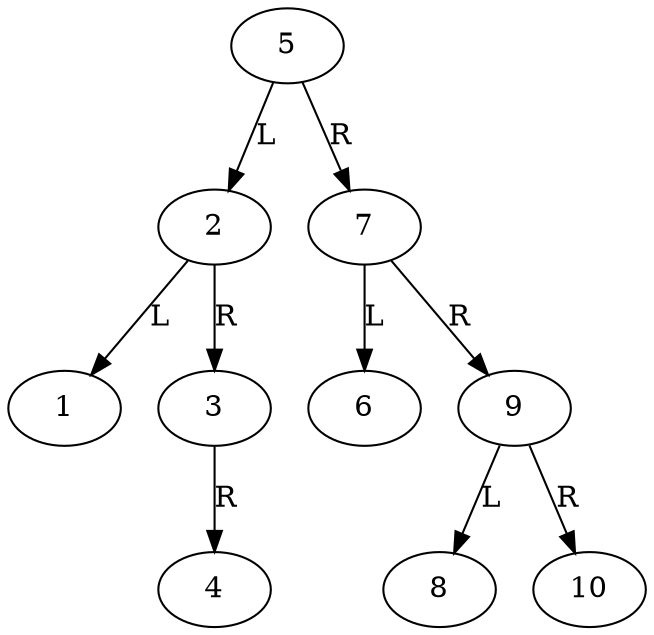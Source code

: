 digraph G {
    5 [label="5"];
    5 -> 2 [label="L"];
    2 [label="2"];
    2 -> 1 [label="L"];
    1 [label="1"];
    2 -> 3 [label="R"];
    3 [label="3"];
    3 -> 4 [label="R"];
    4 [label="4"];
    5 -> 7 [label="R"];
    7 [label="7"];
    7 -> 6 [label="L"];
    6 [label="6"];
    7 -> 9 [label="R"];
    9 [label="9"];
    9 -> 8 [label="L"];
    8 [label="8"];
    9 -> 10 [label="R"];
    10 [label="10"];
}
